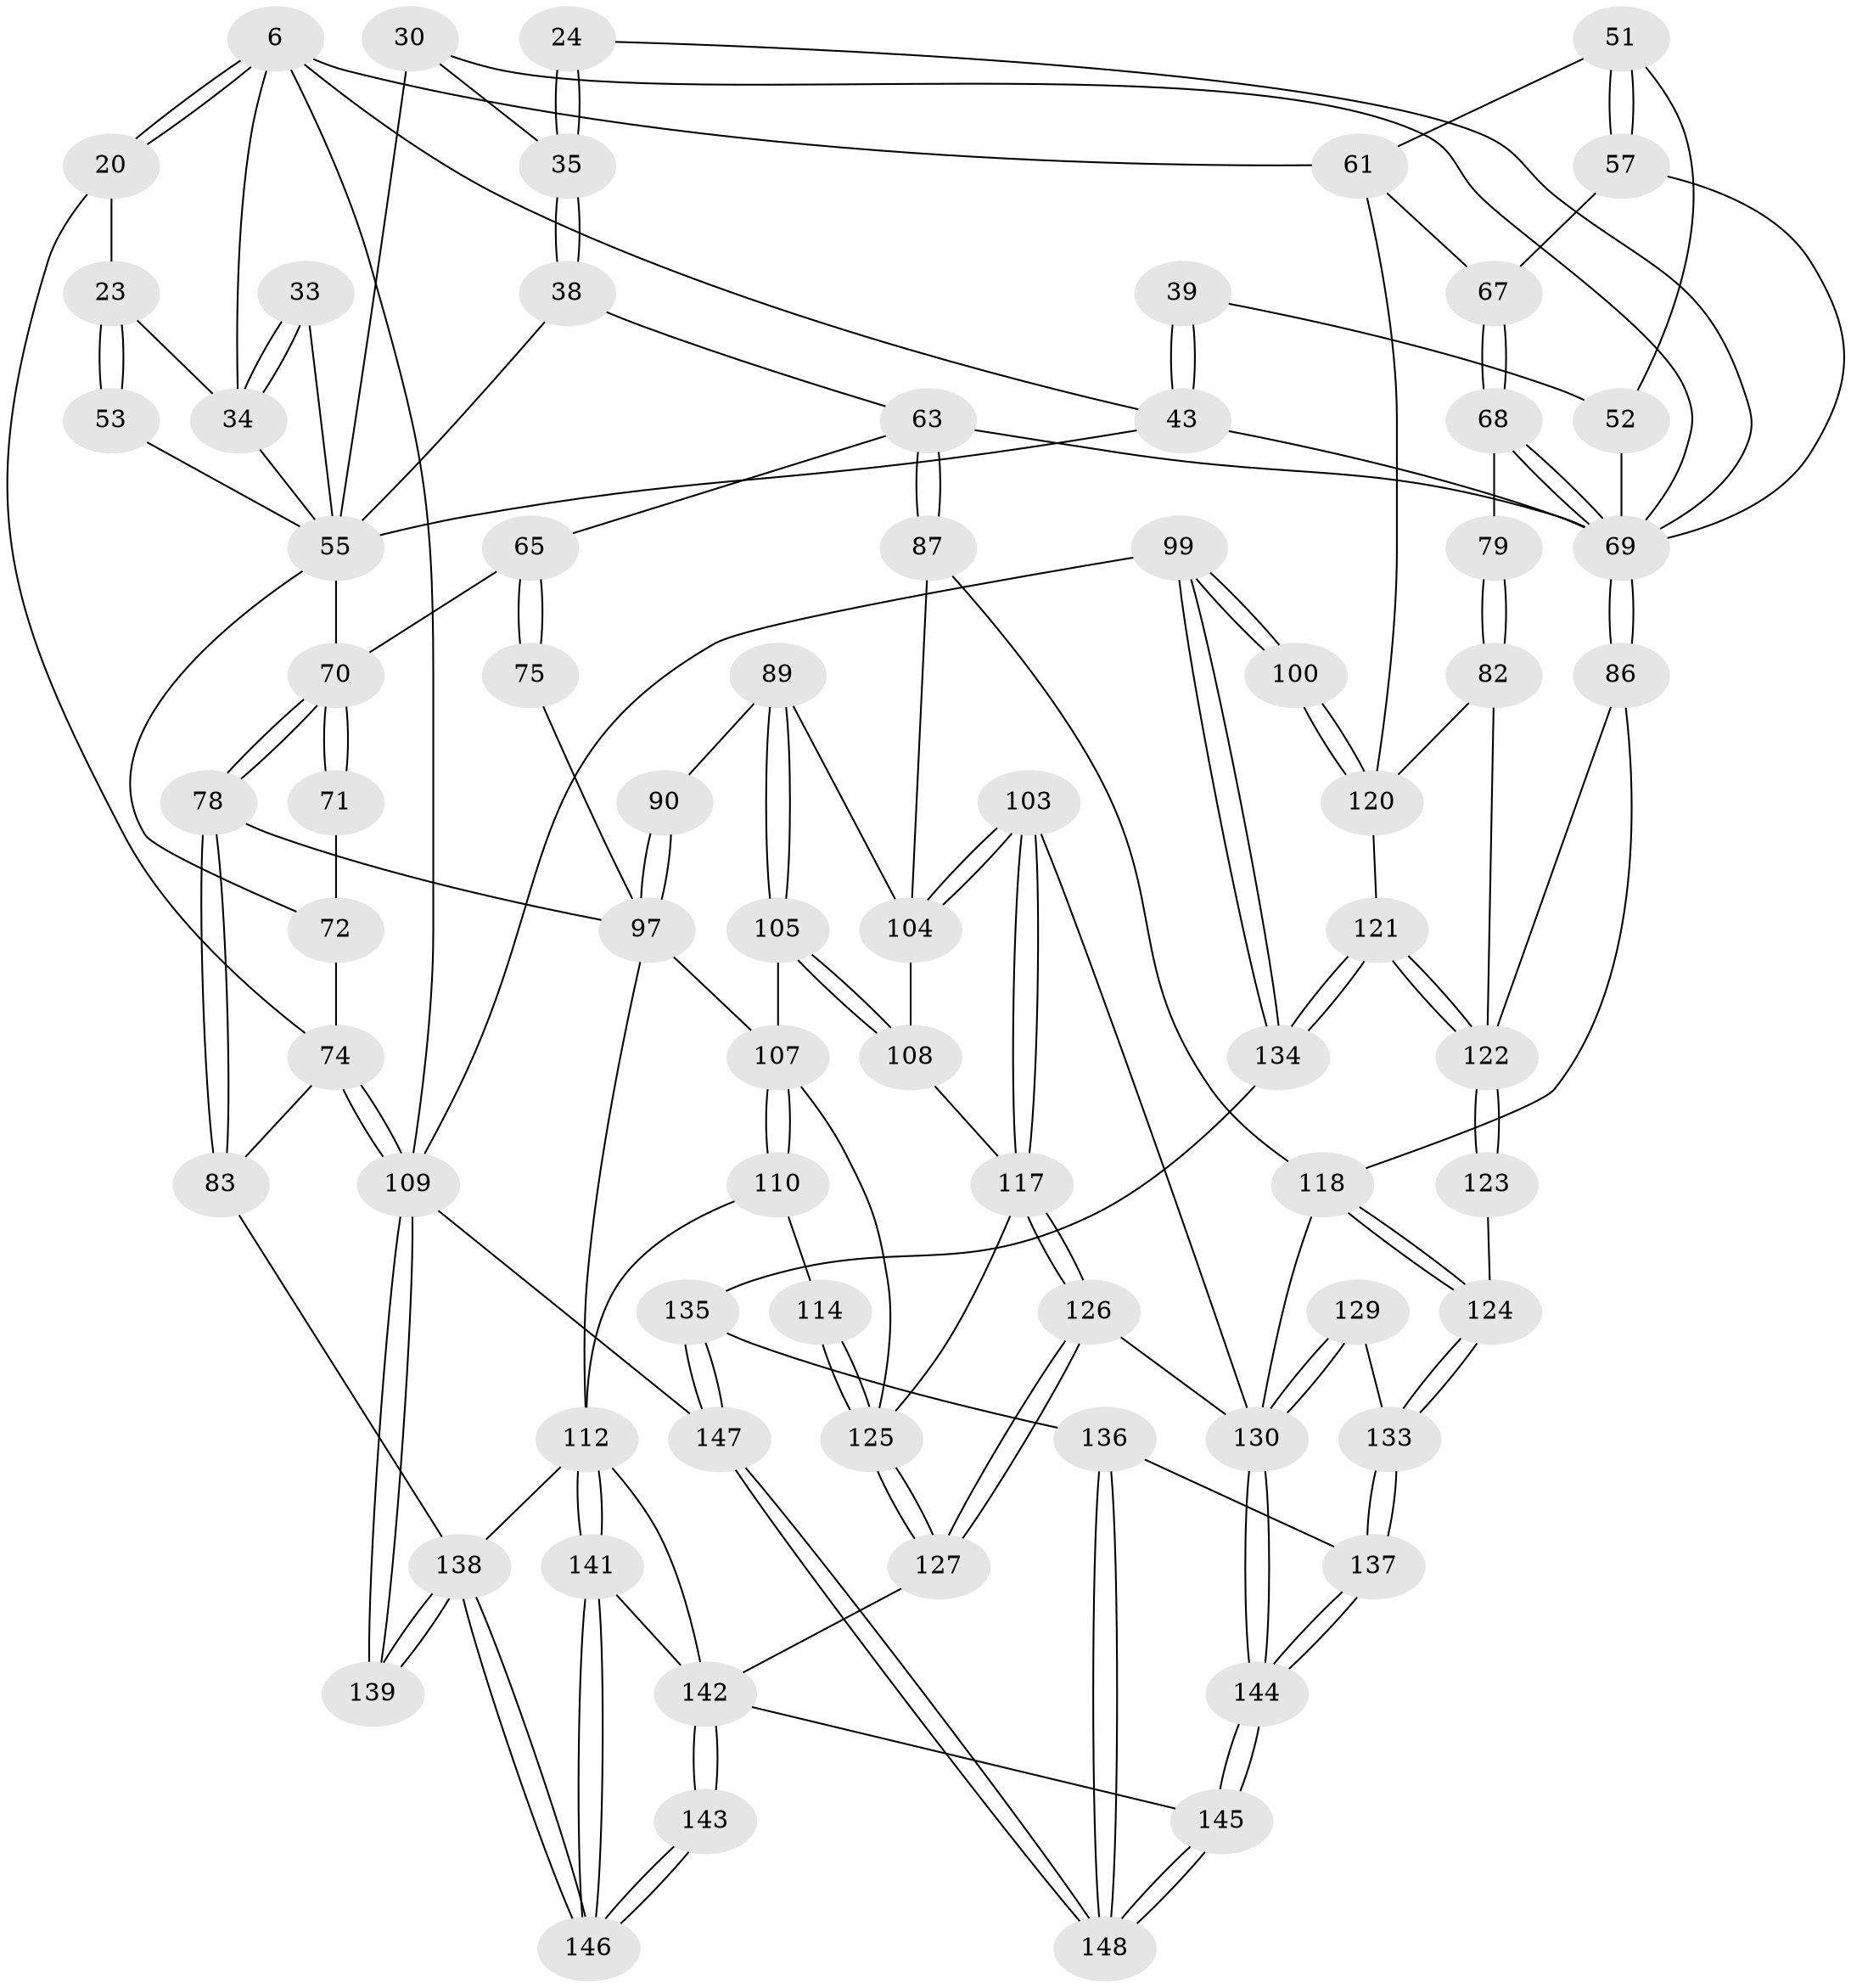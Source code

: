 // original degree distribution, {3: 0.02702702702702703, 4: 0.25675675675675674, 6: 0.2702702702702703, 5: 0.44594594594594594}
// Generated by graph-tools (version 1.1) at 2025/06/03/04/25 22:06:20]
// undirected, 74 vertices, 173 edges
graph export_dot {
graph [start="1"]
  node [color=gray90,style=filled];
  6 [pos="+0+0",super="+5"];
  20 [pos="+0+0.1976124073533721"];
  23 [pos="+0.05539343677641132+0.1912319476998899",super="+19"];
  24 [pos="+0.6120646774855599+0.1510903688091203"];
  30 [pos="+0.4196899759719447+0.16486598962900692",super="+27+13"];
  33 [pos="+0.290470373117614+0.20135162331981915",super="+29"];
  34 [pos="+0.2096497461457017+0.2660664931397405",super="+22+21"];
  35 [pos="+0.5523208751356722+0.28547663776508625",super="+26+25"];
  38 [pos="+0.5533216543176336+0.3635677525973023"];
  39 [pos="+0.8040394571625872+0.161576603308822"];
  43 [pos="+0.875633770967194+0.10430065234382667",super="+15"];
  51 [pos="+0.9468327900763875+0.3135812593006492",super="+48"];
  52 [pos="+0.9271865404187095+0.3082631719038115",super="+50"];
  53 [pos="+0.002261767418407796+0.21345975291359387"];
  55 [pos="+0.06349838449409398+0.3077589921420526",super="+54+32+31+28+14+44"];
  57 [pos="+0.8928151769326084+0.3913756532142729"];
  61 [pos="+1+0.49724393806819667",super="+49"];
  63 [pos="+0.58122519086861+0.438440137280945",super="+37"];
  65 [pos="+0.25593603616438343+0.417846579228147",super="+64"];
  67 [pos="+0.9292888101087163+0.4873949089473355",super="+62"];
  68 [pos="+0.7741723202199446+0.48974919518244814"];
  69 [pos="+0.7049069458922019+0.48823692232547644",super="+42+56"];
  70 [pos="+0.17264112923317354+0.47237617291728634",super="+66"];
  71 [pos="+0.15545037488349514+0.46896910018341414"];
  72 [pos="+0.052210821391495375+0.521156370138156",super="+59+58"];
  74 [pos="+0+0.6980733381629782",super="+73+60"];
  75 [pos="+0.32852602040957835+0.529713701182275"];
  78 [pos="+0.16516112398043686+0.5439155050915406"];
  79 [pos="+0.8880148767485143+0.5435400249572176"];
  82 [pos="+0.8349436395364236+0.6513361095441978"];
  83 [pos="+0+0.705738800811045"];
  86 [pos="+0.7593128789501563+0.6366685041570177"];
  87 [pos="+0.5320258609634204+0.5168640238998328"];
  89 [pos="+0.371999156030392+0.6031880463668732"];
  90 [pos="+0.36971366529413124+0.6024304035987054"];
  97 [pos="+0.26428329431418196+0.6719492836148655",super="+93+76"];
  99 [pos="+1+1"];
  100 [pos="+1+0.9784841498862304"];
  103 [pos="+0.5397059158303845+0.7331401892766943"];
  104 [pos="+0.48758783040451287+0.6867522701757842",super="+88"];
  105 [pos="+0.3705608081373689+0.6764652202674123"];
  107 [pos="+0.3125871227717966+0.7224158121223858",super="+106"];
  108 [pos="+0.4440051149406243+0.7278845627076413"];
  109 [pos="+0+1",super="+98"];
  110 [pos="+0.3048571453292439+0.7815903760608741"];
  112 [pos="+0.155771635287121+0.7960036433378203",super="+94+111"];
  114 [pos="+0.30763413498245923+0.7819882159648998"];
  117 [pos="+0.4519769443649587+0.7914444948374849",super="+115"];
  118 [pos="+0.6652745121294518+0.8013757543394125",super="+92"];
  120 [pos="+0.9237119394133682+0.8089270572427245",super="+81+80"];
  121 [pos="+0.8490921985758078+0.8576310591894538"];
  122 [pos="+0.8272197093558623+0.8357365075356724",super="+84+85"];
  123 [pos="+0.7047216093932832+0.8360971617782318"];
  124 [pos="+0.7025429436098878+0.8371932494020198"];
  125 [pos="+0.374567682453737+0.852571766216598",super="+116+113"];
  126 [pos="+0.4680199275948503+0.8872525220294751"];
  127 [pos="+0.3774573225169982+0.8647359076238428"];
  129 [pos="+0.5921435163681181+0.8366540231586794"];
  130 [pos="+0.5092529737306214+0.9348511433553771",super="+128+119"];
  133 [pos="+0.6842866359401875+0.8845278473756643"];
  134 [pos="+0.8501231733304536+0.8832240546529804"];
  135 [pos="+0.835828261660779+0.9051940158882164"];
  136 [pos="+0.8268467146836471+0.9126752822133525"];
  137 [pos="+0.6793383145589841+0.9572822815587635"];
  138 [pos="+0+1",super="+95+96"];
  139 [pos="+0+1"];
  141 [pos="+0.16903372768475614+0.8342698685965135"];
  142 [pos="+0.3533619006153073+1",super="+131+132+140"];
  143 [pos="+0.3239055254090448+1"];
  144 [pos="+0.5657951019670369+1"];
  145 [pos="+0.5592304421327959+1"];
  146 [pos="+0.08949849466933013+1"];
  147 [pos="+1+1"];
  148 [pos="+0.7555735490545794+1"];
  6 -- 20;
  6 -- 20;
  6 -- 109 [weight=2];
  6 -- 43;
  6 -- 34;
  6 -- 61;
  20 -- 23;
  20 -- 74;
  23 -- 53 [weight=2];
  23 -- 53;
  23 -- 34 [weight=2];
  24 -- 35 [weight=2];
  24 -- 35;
  24 -- 69;
  30 -- 35 [weight=2];
  30 -- 69;
  30 -- 55 [weight=4];
  33 -- 34 [weight=2];
  33 -- 34;
  33 -- 55 [weight=2];
  34 -- 55 [weight=2];
  35 -- 38;
  35 -- 38;
  38 -- 63;
  38 -- 55;
  39 -- 43 [weight=2];
  39 -- 43;
  39 -- 52;
  43 -- 69;
  43 -- 55;
  51 -- 52 [weight=2];
  51 -- 57;
  51 -- 57;
  51 -- 61;
  52 -- 69 [weight=2];
  53 -- 55;
  55 -- 72;
  55 -- 70;
  57 -- 69;
  57 -- 67;
  61 -- 67;
  61 -- 120;
  63 -- 87;
  63 -- 87;
  63 -- 65;
  63 -- 69;
  65 -- 75 [weight=2];
  65 -- 75;
  65 -- 70;
  67 -- 68;
  67 -- 68;
  68 -- 69;
  68 -- 69;
  68 -- 79;
  69 -- 86;
  69 -- 86;
  70 -- 71;
  70 -- 71;
  70 -- 78;
  70 -- 78;
  71 -- 72 [weight=2];
  72 -- 74 [weight=2];
  74 -- 109;
  74 -- 109;
  74 -- 83;
  75 -- 97;
  78 -- 83;
  78 -- 83;
  78 -- 97;
  79 -- 82;
  79 -- 82;
  82 -- 122;
  82 -- 120;
  83 -- 138;
  86 -- 122;
  86 -- 118;
  87 -- 104;
  87 -- 118;
  89 -- 90;
  89 -- 105;
  89 -- 105;
  89 -- 104;
  90 -- 97 [weight=2];
  90 -- 97;
  97 -- 107;
  97 -- 112;
  99 -- 100;
  99 -- 100;
  99 -- 134;
  99 -- 134;
  99 -- 109;
  100 -- 120 [weight=2];
  100 -- 120;
  103 -- 104;
  103 -- 104;
  103 -- 117;
  103 -- 117;
  103 -- 130;
  104 -- 108;
  105 -- 108;
  105 -- 108;
  105 -- 107;
  107 -- 110;
  107 -- 110;
  107 -- 125;
  108 -- 117;
  109 -- 139;
  109 -- 139;
  109 -- 147;
  110 -- 114;
  110 -- 112;
  112 -- 141;
  112 -- 141;
  112 -- 138;
  112 -- 142;
  114 -- 125 [weight=2];
  114 -- 125;
  117 -- 126;
  117 -- 126;
  117 -- 125;
  118 -- 124;
  118 -- 124;
  118 -- 130 [weight=2];
  120 -- 121;
  121 -- 122;
  121 -- 122;
  121 -- 134;
  121 -- 134;
  122 -- 123 [weight=2];
  122 -- 123;
  123 -- 124;
  124 -- 133;
  124 -- 133;
  125 -- 127;
  125 -- 127;
  126 -- 127;
  126 -- 127;
  126 -- 130;
  127 -- 142;
  129 -- 130 [weight=2];
  129 -- 130;
  129 -- 133;
  130 -- 144;
  130 -- 144;
  133 -- 137;
  133 -- 137;
  134 -- 135;
  135 -- 136;
  135 -- 147;
  135 -- 147;
  136 -- 137;
  136 -- 148;
  136 -- 148;
  137 -- 144;
  137 -- 144;
  138 -- 139 [weight=2];
  138 -- 139;
  138 -- 146;
  138 -- 146;
  141 -- 146;
  141 -- 146;
  141 -- 142;
  142 -- 143 [weight=2];
  142 -- 143;
  142 -- 145;
  143 -- 146;
  143 -- 146;
  144 -- 145;
  144 -- 145;
  145 -- 148;
  145 -- 148;
  147 -- 148;
  147 -- 148;
}
